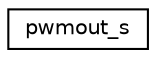 digraph "Graphical Class Hierarchy"
{
 // LATEX_PDF_SIZE
  edge [fontname="Helvetica",fontsize="10",labelfontname="Helvetica",labelfontsize="10"];
  node [fontname="Helvetica",fontsize="10",shape=record];
  rankdir="LR";
  Node0 [label="pwmout_s",height=0.2,width=0.4,color="black", fillcolor="white", style="filled",URL="$structpwmout__s.html",tooltip=" "];
}
